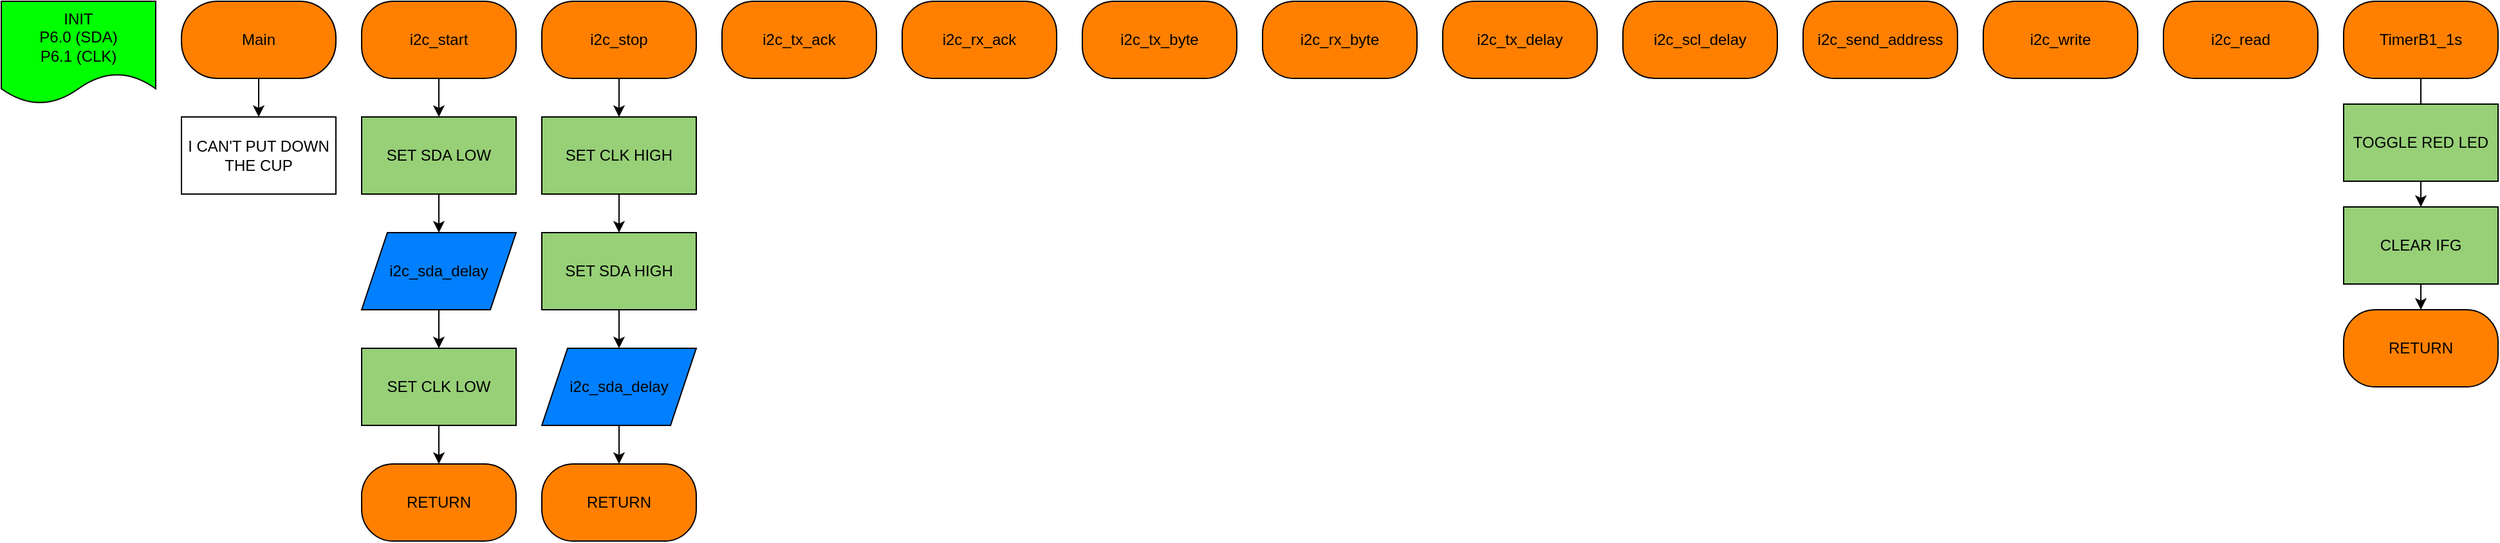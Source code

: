 <mxfile version="26.0.6">
  <diagram id="ZB9_9dqbAY-_XV-jaa4e" name="Page-1">
    <mxGraphModel dx="384" dy="762" grid="1" gridSize="10" guides="1" tooltips="1" connect="1" arrows="1" fold="1" page="1" pageScale="1" pageWidth="1100" pageHeight="850" math="0" shadow="0">
      <root>
        <mxCell id="0" />
        <mxCell id="1" parent="0" />
        <mxCell id="V0P0ZIPA3X6Gqzg_is91-1" value="I CAN&#39;T PUT DOWN THE CUP" style="rounded=0;whiteSpace=wrap;html=1;" parent="1" vertex="1">
          <mxGeometry x="140" y="130" width="120" height="60" as="geometry" />
        </mxCell>
        <mxCell id="RWEaB8NZT3KyRUcJoQo4-1" value="INIT&lt;div&gt;P6.0 (SDA)&lt;/div&gt;&lt;div&gt;P6.1 (CLK)&lt;/div&gt;" style="shape=document;whiteSpace=wrap;html=1;boundedLbl=1;fillColor=#00FF00;" vertex="1" parent="1">
          <mxGeometry y="40" width="120" height="80" as="geometry" />
        </mxCell>
        <mxCell id="RWEaB8NZT3KyRUcJoQo4-5" value="" style="edgeStyle=orthogonalEdgeStyle;rounded=0;orthogonalLoop=1;jettySize=auto;html=1;" edge="1" parent="1" source="RWEaB8NZT3KyRUcJoQo4-2" target="V0P0ZIPA3X6Gqzg_is91-1">
          <mxGeometry relative="1" as="geometry" />
        </mxCell>
        <mxCell id="RWEaB8NZT3KyRUcJoQo4-2" value="Main" style="rounded=1;whiteSpace=wrap;html=1;fillColor=#FF8000;arcSize=47;" vertex="1" parent="1">
          <mxGeometry x="140" y="40" width="120" height="60" as="geometry" />
        </mxCell>
        <mxCell id="RWEaB8NZT3KyRUcJoQo4-18" value="" style="edgeStyle=orthogonalEdgeStyle;rounded=0;orthogonalLoop=1;jettySize=auto;html=1;" edge="1" parent="1" source="RWEaB8NZT3KyRUcJoQo4-3" target="RWEaB8NZT3KyRUcJoQo4-4">
          <mxGeometry relative="1" as="geometry" />
        </mxCell>
        <mxCell id="RWEaB8NZT3KyRUcJoQo4-3" value="i2c_start" style="rounded=1;whiteSpace=wrap;html=1;fillColor=#FF8000;arcSize=41;" vertex="1" parent="1">
          <mxGeometry x="280" y="40" width="120" height="60" as="geometry" />
        </mxCell>
        <mxCell id="RWEaB8NZT3KyRUcJoQo4-19" value="" style="edgeStyle=orthogonalEdgeStyle;rounded=0;orthogonalLoop=1;jettySize=auto;html=1;" edge="1" parent="1" source="RWEaB8NZT3KyRUcJoQo4-4" target="RWEaB8NZT3KyRUcJoQo4-6">
          <mxGeometry relative="1" as="geometry" />
        </mxCell>
        <mxCell id="RWEaB8NZT3KyRUcJoQo4-4" value="SET SDA LOW" style="rounded=0;whiteSpace=wrap;html=1;fillColor=#97D077;" vertex="1" parent="1">
          <mxGeometry x="280" y="130" width="120" height="60" as="geometry" />
        </mxCell>
        <mxCell id="RWEaB8NZT3KyRUcJoQo4-20" value="" style="edgeStyle=orthogonalEdgeStyle;rounded=0;orthogonalLoop=1;jettySize=auto;html=1;" edge="1" parent="1" source="RWEaB8NZT3KyRUcJoQo4-6" target="RWEaB8NZT3KyRUcJoQo4-7">
          <mxGeometry relative="1" as="geometry" />
        </mxCell>
        <mxCell id="RWEaB8NZT3KyRUcJoQo4-6" value="i2c_sda_delay" style="shape=parallelogram;perimeter=parallelogramPerimeter;whiteSpace=wrap;html=1;fixedSize=1;fillColor=#007FFF;" vertex="1" parent="1">
          <mxGeometry x="280" y="220" width="120" height="60" as="geometry" />
        </mxCell>
        <mxCell id="RWEaB8NZT3KyRUcJoQo4-21" value="" style="edgeStyle=orthogonalEdgeStyle;rounded=0;orthogonalLoop=1;jettySize=auto;html=1;" edge="1" parent="1" source="RWEaB8NZT3KyRUcJoQo4-7" target="RWEaB8NZT3KyRUcJoQo4-8">
          <mxGeometry relative="1" as="geometry" />
        </mxCell>
        <mxCell id="RWEaB8NZT3KyRUcJoQo4-7" value="SET CLK LOW" style="rounded=0;whiteSpace=wrap;html=1;fillColor=#97D077;" vertex="1" parent="1">
          <mxGeometry x="280" y="310" width="120" height="60" as="geometry" />
        </mxCell>
        <mxCell id="RWEaB8NZT3KyRUcJoQo4-8" value="RETURN" style="rounded=1;whiteSpace=wrap;html=1;fillColor=#FF8000;arcSize=41;" vertex="1" parent="1">
          <mxGeometry x="280" y="400" width="120" height="60" as="geometry" />
        </mxCell>
        <mxCell id="RWEaB8NZT3KyRUcJoQo4-14" value="" style="edgeStyle=orthogonalEdgeStyle;rounded=0;orthogonalLoop=1;jettySize=auto;html=1;" edge="1" parent="1" source="RWEaB8NZT3KyRUcJoQo4-9" target="RWEaB8NZT3KyRUcJoQo4-10">
          <mxGeometry relative="1" as="geometry" />
        </mxCell>
        <mxCell id="RWEaB8NZT3KyRUcJoQo4-9" value="i2c_stop" style="rounded=1;whiteSpace=wrap;html=1;fillColor=#FF8000;arcSize=41;" vertex="1" parent="1">
          <mxGeometry x="420" y="40" width="120" height="60" as="geometry" />
        </mxCell>
        <mxCell id="RWEaB8NZT3KyRUcJoQo4-22" value="" style="edgeStyle=orthogonalEdgeStyle;rounded=0;orthogonalLoop=1;jettySize=auto;html=1;" edge="1" parent="1" source="RWEaB8NZT3KyRUcJoQo4-10" target="RWEaB8NZT3KyRUcJoQo4-12">
          <mxGeometry relative="1" as="geometry" />
        </mxCell>
        <mxCell id="RWEaB8NZT3KyRUcJoQo4-10" value="SET CLK HIGH" style="rounded=0;whiteSpace=wrap;html=1;fillColor=#97D077;" vertex="1" parent="1">
          <mxGeometry x="420" y="130" width="120" height="60" as="geometry" />
        </mxCell>
        <mxCell id="RWEaB8NZT3KyRUcJoQo4-24" value="" style="edgeStyle=orthogonalEdgeStyle;rounded=0;orthogonalLoop=1;jettySize=auto;html=1;" edge="1" parent="1" source="RWEaB8NZT3KyRUcJoQo4-11" target="RWEaB8NZT3KyRUcJoQo4-13">
          <mxGeometry relative="1" as="geometry" />
        </mxCell>
        <mxCell id="RWEaB8NZT3KyRUcJoQo4-11" value="i2c_sda_delay" style="shape=parallelogram;perimeter=parallelogramPerimeter;whiteSpace=wrap;html=1;fixedSize=1;fillColor=#007FFF;" vertex="1" parent="1">
          <mxGeometry x="420" y="310" width="120" height="60" as="geometry" />
        </mxCell>
        <mxCell id="RWEaB8NZT3KyRUcJoQo4-23" value="" style="edgeStyle=orthogonalEdgeStyle;rounded=0;orthogonalLoop=1;jettySize=auto;html=1;" edge="1" parent="1" source="RWEaB8NZT3KyRUcJoQo4-12" target="RWEaB8NZT3KyRUcJoQo4-11">
          <mxGeometry relative="1" as="geometry" />
        </mxCell>
        <mxCell id="RWEaB8NZT3KyRUcJoQo4-12" value="SET SDA HIGH" style="rounded=0;whiteSpace=wrap;html=1;fillColor=#97D077;" vertex="1" parent="1">
          <mxGeometry x="420" y="220" width="120" height="60" as="geometry" />
        </mxCell>
        <mxCell id="RWEaB8NZT3KyRUcJoQo4-13" value="RETURN" style="rounded=1;whiteSpace=wrap;html=1;fillColor=#FF8000;arcSize=41;" vertex="1" parent="1">
          <mxGeometry x="420" y="400" width="120" height="60" as="geometry" />
        </mxCell>
        <mxCell id="RWEaB8NZT3KyRUcJoQo4-25" value="i2c_tx_ack" style="rounded=1;whiteSpace=wrap;html=1;fillColor=#FF8000;arcSize=41;" vertex="1" parent="1">
          <mxGeometry x="560" y="40" width="120" height="60" as="geometry" />
        </mxCell>
        <mxCell id="RWEaB8NZT3KyRUcJoQo4-26" value="i2c_rx_ack" style="rounded=1;whiteSpace=wrap;html=1;fillColor=#FF8000;arcSize=41;" vertex="1" parent="1">
          <mxGeometry x="700" y="40" width="120" height="60" as="geometry" />
        </mxCell>
        <mxCell id="RWEaB8NZT3KyRUcJoQo4-27" value="i2c_tx_byte" style="rounded=1;whiteSpace=wrap;html=1;fillColor=#FF8000;arcSize=41;" vertex="1" parent="1">
          <mxGeometry x="840" y="40" width="120" height="60" as="geometry" />
        </mxCell>
        <mxCell id="RWEaB8NZT3KyRUcJoQo4-28" value="i2c_rx_byte" style="rounded=1;whiteSpace=wrap;html=1;fillColor=#FF8000;arcSize=41;" vertex="1" parent="1">
          <mxGeometry x="980" y="40" width="120" height="60" as="geometry" />
        </mxCell>
        <mxCell id="RWEaB8NZT3KyRUcJoQo4-29" value="i2c_tx_delay" style="rounded=1;whiteSpace=wrap;html=1;fillColor=#FF8000;arcSize=41;" vertex="1" parent="1">
          <mxGeometry x="1120" y="40" width="120" height="60" as="geometry" />
        </mxCell>
        <mxCell id="RWEaB8NZT3KyRUcJoQo4-30" value="i2c_scl_delay" style="rounded=1;whiteSpace=wrap;html=1;fillColor=#FF8000;arcSize=41;" vertex="1" parent="1">
          <mxGeometry x="1260" y="40" width="120" height="60" as="geometry" />
        </mxCell>
        <mxCell id="RWEaB8NZT3KyRUcJoQo4-31" value="i2c_send_address" style="rounded=1;whiteSpace=wrap;html=1;fillColor=#FF8000;arcSize=41;" vertex="1" parent="1">
          <mxGeometry x="1400" y="40" width="120" height="60" as="geometry" />
        </mxCell>
        <mxCell id="RWEaB8NZT3KyRUcJoQo4-32" value="i2c_write" style="rounded=1;whiteSpace=wrap;html=1;fillColor=#FF8000;arcSize=41;" vertex="1" parent="1">
          <mxGeometry x="1540" y="40" width="120" height="60" as="geometry" />
        </mxCell>
        <mxCell id="RWEaB8NZT3KyRUcJoQo4-33" value="i2c_read" style="rounded=1;whiteSpace=wrap;html=1;fillColor=#FF8000;arcSize=41;" vertex="1" parent="1">
          <mxGeometry x="1680" y="40" width="120" height="60" as="geometry" />
        </mxCell>
        <mxCell id="RWEaB8NZT3KyRUcJoQo4-38" value="" style="edgeStyle=orthogonalEdgeStyle;rounded=0;orthogonalLoop=1;jettySize=auto;html=1;" edge="1" parent="1" source="RWEaB8NZT3KyRUcJoQo4-34" target="RWEaB8NZT3KyRUcJoQo4-36">
          <mxGeometry relative="1" as="geometry" />
        </mxCell>
        <mxCell id="RWEaB8NZT3KyRUcJoQo4-34" value="TimerB1_1s" style="rounded=1;whiteSpace=wrap;html=1;fillColor=#FF8000;arcSize=41;" vertex="1" parent="1">
          <mxGeometry x="1820" y="40" width="120" height="60" as="geometry" />
        </mxCell>
        <mxCell id="RWEaB8NZT3KyRUcJoQo4-35" value="TOGGLE RED LED" style="rounded=0;whiteSpace=wrap;html=1;fillColor=#97D077;" vertex="1" parent="1">
          <mxGeometry x="1820" y="120" width="120" height="60" as="geometry" />
        </mxCell>
        <mxCell id="RWEaB8NZT3KyRUcJoQo4-39" value="" style="edgeStyle=orthogonalEdgeStyle;rounded=0;orthogonalLoop=1;jettySize=auto;html=1;" edge="1" parent="1" source="RWEaB8NZT3KyRUcJoQo4-36" target="RWEaB8NZT3KyRUcJoQo4-37">
          <mxGeometry relative="1" as="geometry" />
        </mxCell>
        <mxCell id="RWEaB8NZT3KyRUcJoQo4-36" value="CLEAR IFG" style="rounded=0;whiteSpace=wrap;html=1;fillColor=#97D077;" vertex="1" parent="1">
          <mxGeometry x="1820" y="200" width="120" height="60" as="geometry" />
        </mxCell>
        <mxCell id="RWEaB8NZT3KyRUcJoQo4-37" value="RETURN" style="rounded=1;whiteSpace=wrap;html=1;fillColor=#FF8000;arcSize=41;" vertex="1" parent="1">
          <mxGeometry x="1820" y="280" width="120" height="60" as="geometry" />
        </mxCell>
      </root>
    </mxGraphModel>
  </diagram>
</mxfile>
